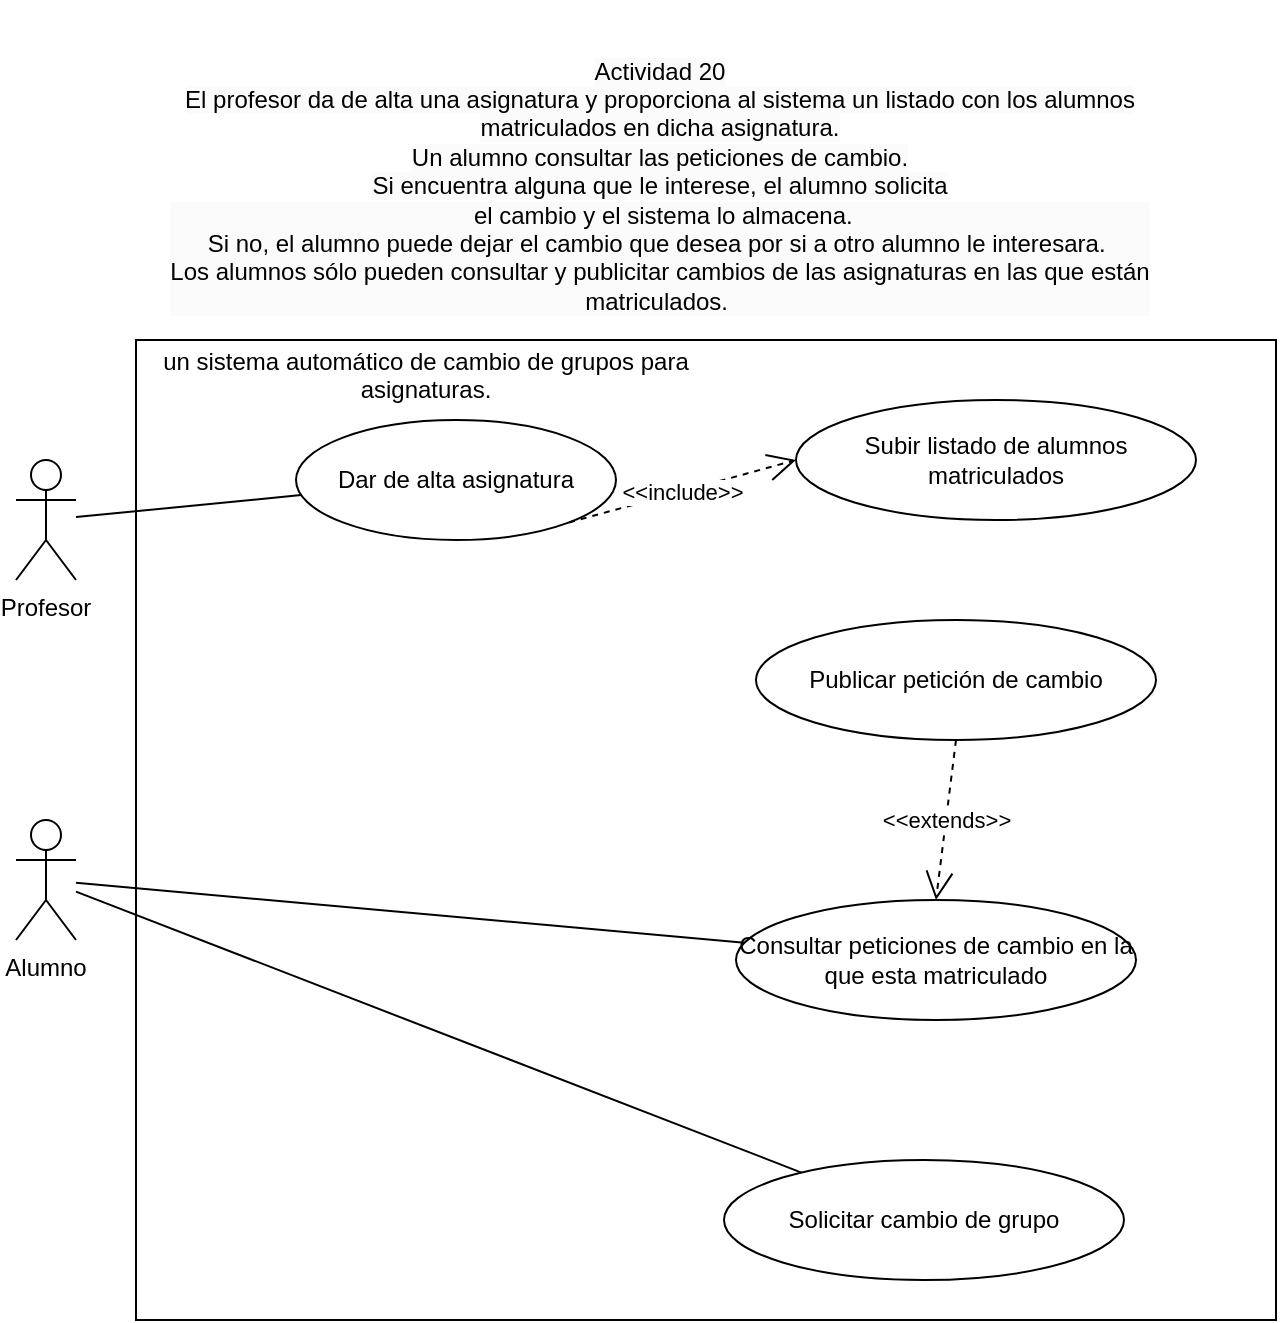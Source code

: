 <mxfile version="21.7.5" type="device">
  <diagram name="Cambio de Grupos" id="0Bq2s1AjHqBie2HdGkGhB">
    <mxGraphModel dx="593" dy="1852" grid="1" gridSize="10" guides="1" tooltips="1" connect="1" arrows="1" fold="1" page="1" pageScale="1" pageWidth="827" pageHeight="1169" math="0" shadow="0">
      <root>
        <mxCell id="0" />
        <mxCell id="1" parent="0" />
        <mxCell id="w72PlPV99TXhdmAZDT7q-15" value="" style="rounded=0;whiteSpace=wrap;html=1;" parent="1" vertex="1">
          <mxGeometry x="120" y="80" width="570" height="490" as="geometry" />
        </mxCell>
        <mxCell id="2" value="Profesor" style="shape=umlActor;verticalLabelPosition=bottom;verticalAlign=top;" parent="1" vertex="1">
          <mxGeometry x="60" y="140" width="30" height="60" as="geometry" />
        </mxCell>
        <mxCell id="3" value="Alumno" style="shape=umlActor;verticalLabelPosition=bottom;verticalAlign=top;" parent="1" vertex="1">
          <mxGeometry x="60" y="320" width="30" height="60" as="geometry" />
        </mxCell>
        <mxCell id="4" value="Dar de alta asignatura" style="ellipse;whiteSpace=wrap;html=1;" parent="1" vertex="1">
          <mxGeometry x="200" y="120" width="160" height="60" as="geometry" />
        </mxCell>
        <mxCell id="5" value="Subir listado de alumnos matriculados" style="ellipse;whiteSpace=wrap;html=1;" parent="1" vertex="1">
          <mxGeometry x="450" y="110" width="200" height="60" as="geometry" />
        </mxCell>
        <mxCell id="6" value="Consultar peticiones de cambio en la que esta matriculado" style="ellipse;whiteSpace=wrap;html=1;" parent="1" vertex="1">
          <mxGeometry x="420" y="360" width="200" height="60" as="geometry" />
        </mxCell>
        <mxCell id="7" value="Publicar petición de cambio" style="ellipse;whiteSpace=wrap;html=1;" parent="1" vertex="1">
          <mxGeometry x="430" y="220" width="200" height="60" as="geometry" />
        </mxCell>
        <mxCell id="8" value="Solicitar cambio de grupo" style="ellipse;whiteSpace=wrap;html=1;" parent="1" vertex="1">
          <mxGeometry x="414" y="490" width="200" height="60" as="geometry" />
        </mxCell>
        <mxCell id="9" style="endArrow=none;" parent="1" source="2" target="4" edge="1">
          <mxGeometry relative="1" as="geometry" />
        </mxCell>
        <mxCell id="11" style="endArrow=none;" parent="1" source="3" target="6" edge="1">
          <mxGeometry relative="1" as="geometry" />
        </mxCell>
        <mxCell id="13" style="endArrow=none;" parent="1" source="3" target="8" edge="1">
          <mxGeometry relative="1" as="geometry" />
        </mxCell>
        <mxCell id="w72PlPV99TXhdmAZDT7q-16" value="&#xa;&lt;span style=&quot;color: rgb(0, 0, 0); font-family: Helvetica; font-size: 12px; font-style: normal; font-variant-ligatures: normal; font-variant-caps: normal; font-weight: 400; letter-spacing: normal; orphans: 2; text-align: center; text-indent: 0px; text-transform: none; widows: 2; word-spacing: 0px; -webkit-text-stroke-width: 0px; white-space: nowrap; background-color: rgb(251, 251, 251); text-decoration-thickness: initial; text-decoration-style: initial; text-decoration-color: initial; display: inline !important; float: none;&quot;&gt;Actividad 20&lt;/span&gt;&lt;br style=&quot;forced-color-adjust: none; color: rgb(0, 0, 0); font-family: Helvetica; font-size: 12px; font-style: normal; font-variant-ligatures: normal; font-variant-caps: normal; font-weight: 400; letter-spacing: normal; orphans: 2; text-align: center; text-indent: 0px; text-transform: none; widows: 2; word-spacing: 0px; -webkit-text-stroke-width: 0px; white-space: nowrap; background-color: rgb(251, 251, 251); text-decoration-thickness: initial; text-decoration-style: initial; text-decoration-color: initial;&quot;&gt;&lt;span style=&quot;color: rgb(0, 0, 0); font-family: Helvetica; font-size: 12px; font-style: normal; font-variant-ligatures: normal; font-variant-caps: normal; font-weight: 400; letter-spacing: normal; orphans: 2; text-align: center; text-indent: 0px; text-transform: none; widows: 2; word-spacing: 0px; -webkit-text-stroke-width: 0px; white-space: nowrap; background-color: rgb(251, 251, 251); text-decoration-thickness: initial; text-decoration-style: initial; text-decoration-color: initial; display: inline !important; float: none;&quot;&gt;El profesor da de alta una asignatura y proporciona al sistema un listado con los alumnos&lt;/span&gt;&lt;br style=&quot;forced-color-adjust: none; color: rgb(0, 0, 0); font-family: Helvetica; font-size: 12px; font-style: normal; font-variant-ligatures: normal; font-variant-caps: normal; font-weight: 400; letter-spacing: normal; orphans: 2; text-align: center; text-indent: 0px; text-transform: none; widows: 2; word-spacing: 0px; -webkit-text-stroke-width: 0px; white-space: nowrap; background-color: rgb(251, 251, 251); text-decoration-thickness: initial; text-decoration-style: initial; text-decoration-color: initial;&quot;&gt;&lt;span style=&quot;color: rgb(0, 0, 0); font-family: Helvetica; font-size: 12px; font-style: normal; font-variant-ligatures: normal; font-variant-caps: normal; font-weight: 400; letter-spacing: normal; orphans: 2; text-align: center; text-indent: 0px; text-transform: none; widows: 2; word-spacing: 0px; -webkit-text-stroke-width: 0px; white-space: nowrap; background-color: rgb(251, 251, 251); text-decoration-thickness: initial; text-decoration-style: initial; text-decoration-color: initial; display: inline !important; float: none;&quot;&gt;matriculados en dicha asignatura.&lt;/span&gt;&lt;br style=&quot;forced-color-adjust: none; color: rgb(0, 0, 0); font-family: Helvetica; font-size: 12px; font-style: normal; font-variant-ligatures: normal; font-variant-caps: normal; font-weight: 400; letter-spacing: normal; orphans: 2; text-align: center; text-indent: 0px; text-transform: none; widows: 2; word-spacing: 0px; -webkit-text-stroke-width: 0px; white-space: nowrap; background-color: rgb(251, 251, 251); text-decoration-thickness: initial; text-decoration-style: initial; text-decoration-color: initial;&quot;&gt;&lt;span style=&quot;color: rgb(0, 0, 0); font-family: Helvetica; font-size: 12px; font-style: normal; font-variant-ligatures: normal; font-variant-caps: normal; font-weight: 400; letter-spacing: normal; orphans: 2; text-align: center; text-indent: 0px; text-transform: none; widows: 2; word-spacing: 0px; -webkit-text-stroke-width: 0px; white-space: nowrap; background-color: rgb(251, 251, 251); text-decoration-thickness: initial; text-decoration-style: initial; text-decoration-color: initial; display: inline !important; float: none;&quot;&gt;Un alumno consultar las peticiones de cambio.&lt;/span&gt;&lt;br style=&quot;forced-color-adjust: none; color: rgb(0, 0, 0); font-family: Helvetica; font-size: 12px; font-style: normal; font-variant-ligatures: normal; font-variant-caps: normal; font-weight: 400; letter-spacing: normal; orphans: 2; text-align: center; text-indent: 0px; text-transform: none; widows: 2; word-spacing: 0px; -webkit-text-stroke-width: 0px; white-space: nowrap; background-color: rgb(251, 251, 251); text-decoration-thickness: initial; text-decoration-style: initial; text-decoration-color: initial;&quot;&gt;&lt;span style=&quot;color: rgb(0, 0, 0); font-family: Helvetica; font-size: 12px; font-style: normal; font-variant-ligatures: normal; font-variant-caps: normal; font-weight: 400; letter-spacing: normal; orphans: 2; text-align: center; text-indent: 0px; text-transform: none; widows: 2; word-spacing: 0px; -webkit-text-stroke-width: 0px; white-space: nowrap; background-color: rgb(251, 251, 251); text-decoration-thickness: initial; text-decoration-style: initial; text-decoration-color: initial; display: inline !important; float: none;&quot;&gt;Si encuentra alguna que le interese, el alumno solicita&lt;/span&gt;&lt;div style=&quot;forced-color-adjust: none; color: rgb(0, 0, 0); font-family: Helvetica; font-size: 12px; font-style: normal; font-variant-ligatures: normal; font-variant-caps: normal; font-weight: 400; letter-spacing: normal; orphans: 2; text-align: center; text-indent: 0px; text-transform: none; widows: 2; word-spacing: 0px; -webkit-text-stroke-width: 0px; white-space: nowrap; background-color: rgb(251, 251, 251); text-decoration-thickness: initial; text-decoration-style: initial; text-decoration-color: initial;&quot;&gt;&amp;nbsp;el cambio y el sistema lo almacena.&lt;br style=&quot;forced-color-adjust: none;&quot;&gt;Si no, el alumno puede dejar el cambio que desea por si a otro alumno le interesara.&amp;nbsp;&lt;div style=&quot;forced-color-adjust: none;&quot;&gt;Los alumnos sólo pueden consultar y publicitar cambios de las asignaturas en las que están&lt;br style=&quot;forced-color-adjust: none;&quot;&gt;matriculados.&amp;nbsp;&lt;/div&gt;&lt;/div&gt;&#xa;&#xa;" style="text;html=1;align=center;verticalAlign=middle;whiteSpace=wrap;rounded=0;" parent="1" vertex="1">
          <mxGeometry x="130" y="-90" width="504" height="200" as="geometry" />
        </mxCell>
        <mxCell id="w72PlPV99TXhdmAZDT7q-17" value="&#xa;un sistema automático de cambio de grupos para asignaturas.&#xa;&#xa;" style="text;html=1;align=center;verticalAlign=middle;whiteSpace=wrap;rounded=0;" parent="1" vertex="1">
          <mxGeometry x="130" y="90" width="270" height="30" as="geometry" />
        </mxCell>
        <mxCell id="ouGhoaNoMQpIUrs_zlUp-15" value="&amp;lt;&amp;lt;include&amp;gt;&amp;gt;" style="endArrow=open;endSize=12;dashed=1;html=1;rounded=0;exitX=1;exitY=1;exitDx=0;exitDy=0;" edge="1" parent="1" source="4">
          <mxGeometry width="160" relative="1" as="geometry">
            <mxPoint x="310" y="240" as="sourcePoint" />
            <mxPoint x="450" y="140" as="targetPoint" />
          </mxGeometry>
        </mxCell>
        <mxCell id="ouGhoaNoMQpIUrs_zlUp-16" value="&amp;lt;&amp;lt;extends&amp;gt;&amp;gt;" style="endArrow=open;endSize=12;dashed=1;html=1;rounded=0;entryX=0.5;entryY=0;entryDx=0;entryDy=0;exitX=0.5;exitY=1;exitDx=0;exitDy=0;" edge="1" parent="1" source="7" target="6">
          <mxGeometry width="160" relative="1" as="geometry">
            <mxPoint x="310" y="240" as="sourcePoint" />
            <mxPoint x="470" y="240" as="targetPoint" />
          </mxGeometry>
        </mxCell>
      </root>
    </mxGraphModel>
  </diagram>
</mxfile>
